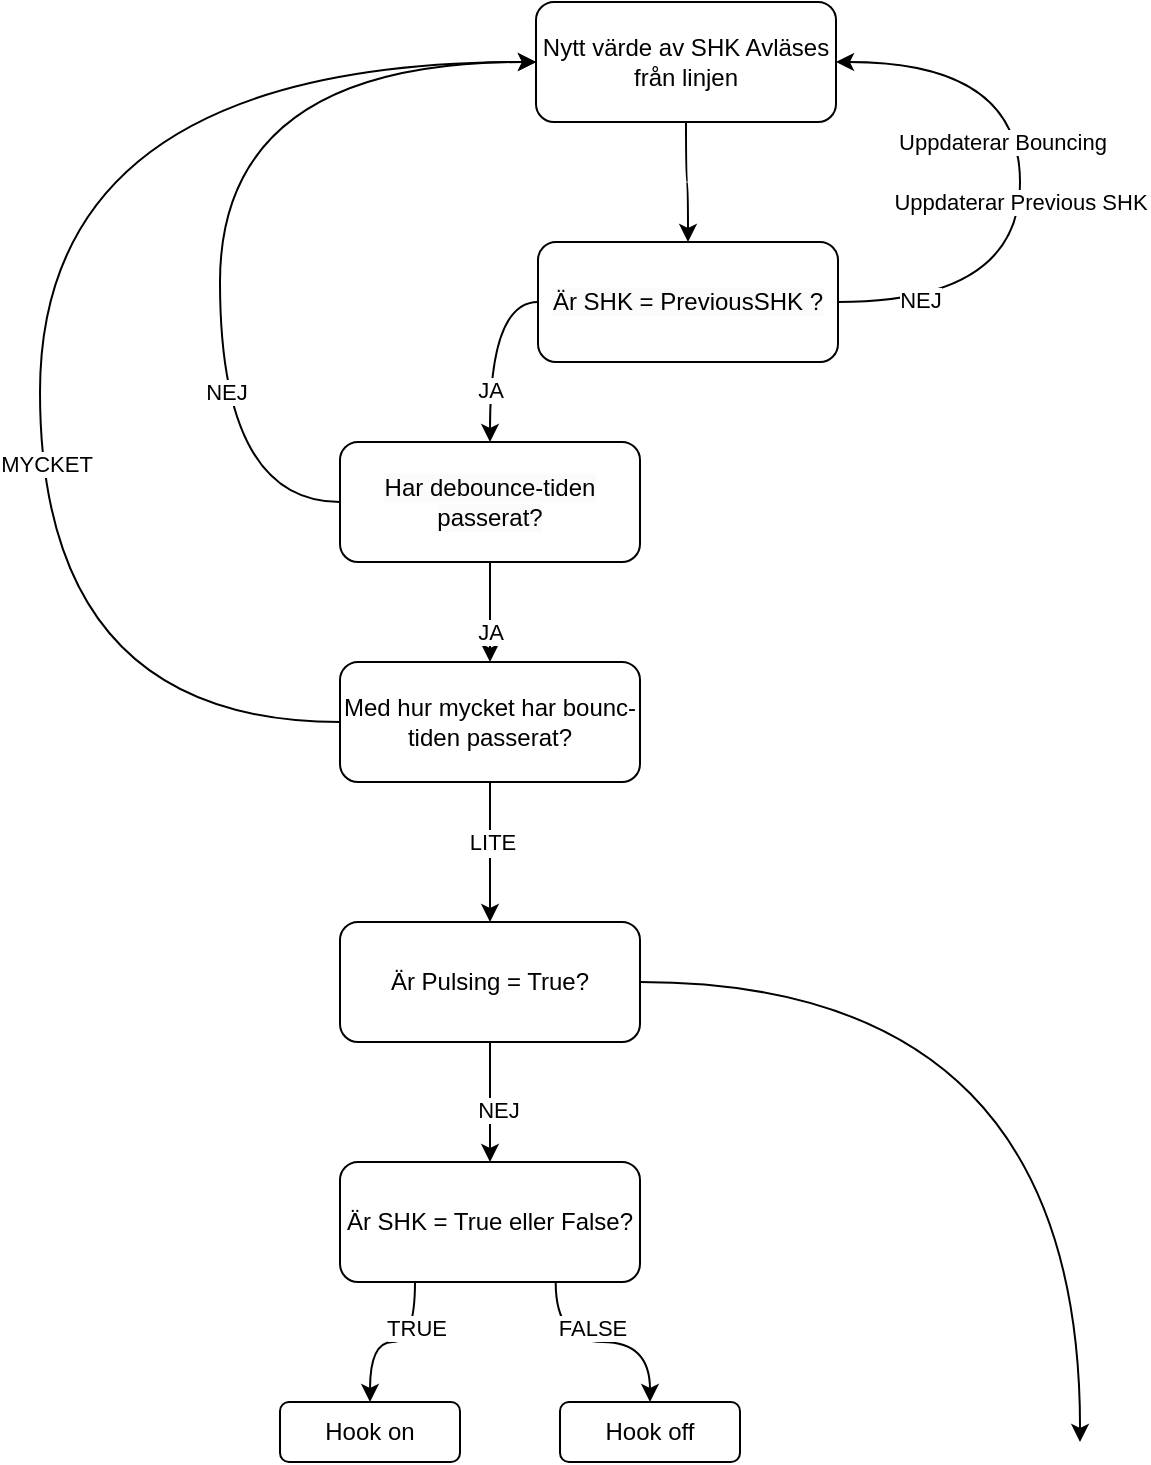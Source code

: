 <mxfile version="24.9.0">
  <diagram name="Sida-1" id="IukoVDrhSPobueBnTNFx">
    <mxGraphModel dx="1141" dy="575" grid="1" gridSize="10" guides="1" tooltips="1" connect="1" arrows="1" fold="1" page="1" pageScale="1" pageWidth="827" pageHeight="1169" math="0" shadow="0">
      <root>
        <mxCell id="0" />
        <mxCell id="1" parent="0" />
        <mxCell id="05HV5ubSK7cHzxhdu_YQ-39" style="edgeStyle=orthogonalEdgeStyle;curved=1;rounded=0;orthogonalLoop=1;jettySize=auto;html=1;exitX=0;exitY=0.5;exitDx=0;exitDy=0;entryX=0;entryY=0.5;entryDx=0;entryDy=0;" edge="1" parent="1" source="05HV5ubSK7cHzxhdu_YQ-1" target="05HV5ubSK7cHzxhdu_YQ-25">
          <mxGeometry relative="1" as="geometry">
            <Array as="points">
              <mxPoint x="180" y="270" />
              <mxPoint x="180" y="50" />
            </Array>
          </mxGeometry>
        </mxCell>
        <mxCell id="05HV5ubSK7cHzxhdu_YQ-44" value="NEJ" style="edgeLabel;html=1;align=center;verticalAlign=middle;resizable=0;points=[];strokeColor=#FF0000;fillColor=#FF0000;shadow=1;" vertex="1" connectable="0" parent="05HV5ubSK7cHzxhdu_YQ-39">
          <mxGeometry x="-0.472" y="-3" relative="1" as="geometry">
            <mxPoint as="offset" />
          </mxGeometry>
        </mxCell>
        <mxCell id="05HV5ubSK7cHzxhdu_YQ-1" value="&lt;span style=&quot;color: rgb(0, 0, 0); font-family: Helvetica; font-size: 12px; font-style: normal; font-variant-ligatures: normal; font-variant-caps: normal; font-weight: 400; letter-spacing: normal; orphans: 2; text-align: center; text-indent: 0px; text-transform: none; widows: 2; word-spacing: 0px; -webkit-text-stroke-width: 0px; white-space: normal; background-color: rgb(251, 251, 251); text-decoration-thickness: initial; text-decoration-style: initial; text-decoration-color: initial; display: inline !important; float: none;&quot;&gt;Har debounce-tiden passerat?&lt;/span&gt;" style="rounded=1;whiteSpace=wrap;html=1;" vertex="1" parent="1">
          <mxGeometry x="240" y="240" width="150" height="60" as="geometry" />
        </mxCell>
        <mxCell id="05HV5ubSK7cHzxhdu_YQ-20" style="edgeStyle=orthogonalEdgeStyle;curved=1;rounded=0;orthogonalLoop=1;jettySize=auto;html=1;exitX=0.5;exitY=1;exitDx=0;exitDy=0;entryX=0.5;entryY=0;entryDx=0;entryDy=0;" edge="1" parent="1" source="05HV5ubSK7cHzxhdu_YQ-1" target="05HV5ubSK7cHzxhdu_YQ-78">
          <mxGeometry relative="1" as="geometry">
            <mxPoint x="440.0" y="360.0" as="sourcePoint" />
            <mxPoint x="315" y="400" as="targetPoint" />
          </mxGeometry>
        </mxCell>
        <mxCell id="05HV5ubSK7cHzxhdu_YQ-21" value="JA" style="edgeLabel;html=1;align=center;verticalAlign=middle;resizable=0;points=[];" vertex="1" connectable="0" parent="05HV5ubSK7cHzxhdu_YQ-20">
          <mxGeometry x="-0.423" y="4" relative="1" as="geometry">
            <mxPoint x="-4" y="20" as="offset" />
          </mxGeometry>
        </mxCell>
        <mxCell id="05HV5ubSK7cHzxhdu_YQ-32" style="edgeStyle=orthogonalEdgeStyle;curved=1;rounded=0;orthogonalLoop=1;jettySize=auto;html=1;exitX=0.5;exitY=1;exitDx=0;exitDy=0;entryX=0.5;entryY=0;entryDx=0;entryDy=0;" edge="1" parent="1" source="05HV5ubSK7cHzxhdu_YQ-25" target="05HV5ubSK7cHzxhdu_YQ-30">
          <mxGeometry relative="1" as="geometry" />
        </mxCell>
        <mxCell id="05HV5ubSK7cHzxhdu_YQ-25" value="Nytt värde av SHK Avläses från linjen" style="rounded=1;whiteSpace=wrap;html=1;" vertex="1" parent="1">
          <mxGeometry x="338" y="20" width="150" height="60" as="geometry" />
        </mxCell>
        <mxCell id="05HV5ubSK7cHzxhdu_YQ-33" style="edgeStyle=orthogonalEdgeStyle;curved=1;rounded=0;orthogonalLoop=1;jettySize=auto;html=1;exitX=0;exitY=0.5;exitDx=0;exitDy=0;entryX=0.5;entryY=0;entryDx=0;entryDy=0;" edge="1" parent="1" source="05HV5ubSK7cHzxhdu_YQ-30" target="05HV5ubSK7cHzxhdu_YQ-1">
          <mxGeometry relative="1" as="geometry" />
        </mxCell>
        <mxCell id="05HV5ubSK7cHzxhdu_YQ-34" value="JA" style="edgeLabel;html=1;align=center;verticalAlign=middle;resizable=0;points=[];" vertex="1" connectable="0" parent="05HV5ubSK7cHzxhdu_YQ-33">
          <mxGeometry x="0.117" y="5" relative="1" as="geometry">
            <mxPoint x="-5" y="15" as="offset" />
          </mxGeometry>
        </mxCell>
        <mxCell id="05HV5ubSK7cHzxhdu_YQ-35" style="edgeStyle=orthogonalEdgeStyle;curved=1;rounded=0;orthogonalLoop=1;jettySize=auto;html=1;exitX=1;exitY=0.5;exitDx=0;exitDy=0;entryX=1;entryY=0.5;entryDx=0;entryDy=0;" edge="1" parent="1" source="05HV5ubSK7cHzxhdu_YQ-30" target="05HV5ubSK7cHzxhdu_YQ-25">
          <mxGeometry relative="1" as="geometry">
            <mxPoint x="600" y="40" as="targetPoint" />
            <Array as="points">
              <mxPoint x="580" y="170" />
              <mxPoint x="580" y="50" />
            </Array>
          </mxGeometry>
        </mxCell>
        <mxCell id="05HV5ubSK7cHzxhdu_YQ-42" value="NEJ" style="edgeLabel;html=1;align=center;verticalAlign=middle;resizable=0;points=[];" vertex="1" connectable="0" parent="05HV5ubSK7cHzxhdu_YQ-35">
          <mxGeometry x="0.022" y="-1" relative="1" as="geometry">
            <mxPoint x="-51" y="63" as="offset" />
          </mxGeometry>
        </mxCell>
        <mxCell id="05HV5ubSK7cHzxhdu_YQ-45" value="Uppdaterar Bouncing" style="edgeLabel;html=1;align=center;verticalAlign=middle;resizable=0;points=[];" vertex="1" connectable="0" parent="05HV5ubSK7cHzxhdu_YQ-35">
          <mxGeometry x="-0.522" y="18" relative="1" as="geometry">
            <mxPoint x="9" y="-62" as="offset" />
          </mxGeometry>
        </mxCell>
        <mxCell id="05HV5ubSK7cHzxhdu_YQ-30" value="&lt;span style=&quot;color: rgb(0, 0, 0); font-family: Helvetica; font-size: 12px; font-style: normal; font-variant-ligatures: normal; font-variant-caps: normal; font-weight: 400; letter-spacing: normal; orphans: 2; text-align: center; text-indent: 0px; text-transform: none; widows: 2; word-spacing: 0px; -webkit-text-stroke-width: 0px; white-space: normal; background-color: rgb(251, 251, 251); text-decoration-thickness: initial; text-decoration-style: initial; text-decoration-color: initial; display: inline !important; float: none;&quot;&gt;Är SHK = PreviousSHK ?&lt;/span&gt;" style="rounded=1;whiteSpace=wrap;html=1;" vertex="1" parent="1">
          <mxGeometry x="339" y="140" width="150" height="60" as="geometry" />
        </mxCell>
        <mxCell id="05HV5ubSK7cHzxhdu_YQ-46" value="Uppdaterar Previous SHK" style="edgeLabel;html=1;align=center;verticalAlign=middle;resizable=0;points=[];" vertex="1" connectable="0" parent="1">
          <mxGeometry x="580.001" y="119.997" as="geometry" />
        </mxCell>
        <mxCell id="05HV5ubSK7cHzxhdu_YQ-55" style="edgeStyle=orthogonalEdgeStyle;curved=1;rounded=0;orthogonalLoop=1;jettySize=auto;html=1;exitX=0.25;exitY=1;exitDx=0;exitDy=0;" edge="1" parent="1" source="05HV5ubSK7cHzxhdu_YQ-52" target="05HV5ubSK7cHzxhdu_YQ-53">
          <mxGeometry relative="1" as="geometry">
            <mxPoint x="290" y="690" as="sourcePoint" />
          </mxGeometry>
        </mxCell>
        <mxCell id="05HV5ubSK7cHzxhdu_YQ-56" value="TRUE" style="edgeLabel;html=1;align=center;verticalAlign=middle;resizable=0;points=[];" vertex="1" connectable="0" parent="05HV5ubSK7cHzxhdu_YQ-55">
          <mxGeometry x="-0.313" relative="1" as="geometry">
            <mxPoint y="-6" as="offset" />
          </mxGeometry>
        </mxCell>
        <mxCell id="05HV5ubSK7cHzxhdu_YQ-57" style="edgeStyle=orthogonalEdgeStyle;curved=1;rounded=0;orthogonalLoop=1;jettySize=auto;html=1;entryX=0.5;entryY=0;entryDx=0;entryDy=0;exitX=0.719;exitY=1.006;exitDx=0;exitDy=0;exitPerimeter=0;" edge="1" parent="1" source="05HV5ubSK7cHzxhdu_YQ-52" target="05HV5ubSK7cHzxhdu_YQ-54">
          <mxGeometry relative="1" as="geometry">
            <mxPoint x="350" y="690" as="sourcePoint" />
          </mxGeometry>
        </mxCell>
        <mxCell id="05HV5ubSK7cHzxhdu_YQ-58" value="FALSE" style="edgeLabel;html=1;align=center;verticalAlign=middle;resizable=0;points=[];" vertex="1" connectable="0" parent="05HV5ubSK7cHzxhdu_YQ-57">
          <mxGeometry x="-0.418" y="-4" relative="1" as="geometry">
            <mxPoint x="16" y="-11" as="offset" />
          </mxGeometry>
        </mxCell>
        <mxCell id="05HV5ubSK7cHzxhdu_YQ-52" value="Är SHK = True eller False?" style="rounded=1;whiteSpace=wrap;html=1;" vertex="1" parent="1">
          <mxGeometry x="240" y="600" width="150" height="60" as="geometry" />
        </mxCell>
        <mxCell id="05HV5ubSK7cHzxhdu_YQ-53" value="Hook on" style="rounded=1;whiteSpace=wrap;html=1;" vertex="1" parent="1">
          <mxGeometry x="210" y="720" width="90" height="30" as="geometry" />
        </mxCell>
        <mxCell id="05HV5ubSK7cHzxhdu_YQ-54" value="Hook off" style="rounded=1;whiteSpace=wrap;html=1;" vertex="1" parent="1">
          <mxGeometry x="350" y="720" width="90" height="30" as="geometry" />
        </mxCell>
        <mxCell id="05HV5ubSK7cHzxhdu_YQ-85" style="edgeStyle=orthogonalEdgeStyle;curved=1;rounded=0;orthogonalLoop=1;jettySize=auto;html=1;exitX=0.5;exitY=1;exitDx=0;exitDy=0;entryX=0.5;entryY=0;entryDx=0;entryDy=0;" edge="1" parent="1" source="05HV5ubSK7cHzxhdu_YQ-61" target="05HV5ubSK7cHzxhdu_YQ-52">
          <mxGeometry relative="1" as="geometry" />
        </mxCell>
        <mxCell id="05HV5ubSK7cHzxhdu_YQ-86" value="NEJ" style="edgeLabel;html=1;align=center;verticalAlign=middle;resizable=0;points=[];" vertex="1" connectable="0" parent="05HV5ubSK7cHzxhdu_YQ-85">
          <mxGeometry x="0.133" y="4" relative="1" as="geometry">
            <mxPoint as="offset" />
          </mxGeometry>
        </mxCell>
        <mxCell id="05HV5ubSK7cHzxhdu_YQ-88" style="edgeStyle=orthogonalEdgeStyle;curved=1;rounded=0;orthogonalLoop=1;jettySize=auto;html=1;exitX=1;exitY=0.5;exitDx=0;exitDy=0;" edge="1" parent="1" source="05HV5ubSK7cHzxhdu_YQ-61">
          <mxGeometry relative="1" as="geometry">
            <mxPoint x="610" y="740" as="targetPoint" />
          </mxGeometry>
        </mxCell>
        <mxCell id="05HV5ubSK7cHzxhdu_YQ-61" value="Är Pulsing = True?" style="rounded=1;whiteSpace=wrap;html=1;" vertex="1" parent="1">
          <mxGeometry x="240" y="480" width="150" height="60" as="geometry" />
        </mxCell>
        <mxCell id="05HV5ubSK7cHzxhdu_YQ-79" style="edgeStyle=orthogonalEdgeStyle;curved=1;rounded=0;orthogonalLoop=1;jettySize=auto;html=1;exitX=0;exitY=0.5;exitDx=0;exitDy=0;entryX=0;entryY=0.5;entryDx=0;entryDy=0;" edge="1" parent="1" source="05HV5ubSK7cHzxhdu_YQ-78" target="05HV5ubSK7cHzxhdu_YQ-25">
          <mxGeometry relative="1" as="geometry">
            <Array as="points">
              <mxPoint x="90" y="380" />
              <mxPoint x="90" y="50" />
            </Array>
          </mxGeometry>
        </mxCell>
        <mxCell id="05HV5ubSK7cHzxhdu_YQ-80" value="MYCKET" style="edgeLabel;html=1;align=center;verticalAlign=middle;resizable=0;points=[];" vertex="1" connectable="0" parent="05HV5ubSK7cHzxhdu_YQ-79">
          <mxGeometry x="-0.233" y="-3" relative="1" as="geometry">
            <mxPoint as="offset" />
          </mxGeometry>
        </mxCell>
        <mxCell id="05HV5ubSK7cHzxhdu_YQ-83" style="edgeStyle=orthogonalEdgeStyle;curved=1;rounded=0;orthogonalLoop=1;jettySize=auto;html=1;exitX=0.5;exitY=1;exitDx=0;exitDy=0;entryX=0.5;entryY=0;entryDx=0;entryDy=0;" edge="1" parent="1" source="05HV5ubSK7cHzxhdu_YQ-78" target="05HV5ubSK7cHzxhdu_YQ-61">
          <mxGeometry relative="1" as="geometry" />
        </mxCell>
        <mxCell id="05HV5ubSK7cHzxhdu_YQ-84" value="Lite" style="edgeLabel;html=1;align=center;verticalAlign=middle;resizable=0;points=[];" vertex="1" connectable="0" parent="05HV5ubSK7cHzxhdu_YQ-83">
          <mxGeometry x="-0.12" y="-2" relative="1" as="geometry">
            <mxPoint as="offset" />
          </mxGeometry>
        </mxCell>
        <mxCell id="05HV5ubSK7cHzxhdu_YQ-87" value="LITE" style="edgeLabel;html=1;align=center;verticalAlign=middle;resizable=0;points=[];" vertex="1" connectable="0" parent="05HV5ubSK7cHzxhdu_YQ-83">
          <mxGeometry x="-0.16" y="1" relative="1" as="geometry">
            <mxPoint as="offset" />
          </mxGeometry>
        </mxCell>
        <mxCell id="05HV5ubSK7cHzxhdu_YQ-78" value="Med hur mycket har bounc-tiden passerat?" style="rounded=1;whiteSpace=wrap;html=1;" vertex="1" parent="1">
          <mxGeometry x="240" y="350" width="150" height="60" as="geometry" />
        </mxCell>
      </root>
    </mxGraphModel>
  </diagram>
</mxfile>
